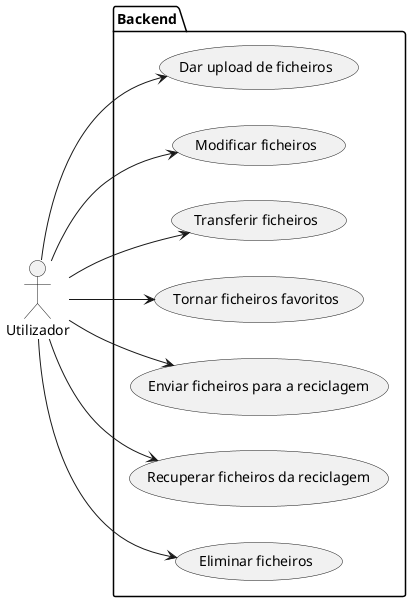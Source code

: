 @startuml
left to right direction
skinparam Monochrome true

actor :Utilizador: as User

package Backend {
    usecase "Dar upload de ficheiros" as Upload
    usecase "Modificar ficheiros" as Modify
    usecase "Transferir ficheiros" as Download
    usecase "Tornar ficheiros favoritos" as Favorite
    usecase "Enviar ficheiros para a reciclagem" as Recycle
    usecase "Recuperar ficheiros da reciclagem" as Restore
    usecase "Eliminar ficheiros" as Delete
}

User --> Upload
User --> Modify
User --> Download
User --> Favorite
User --> Recycle
User --> Restore
User --> Delete

@enduml